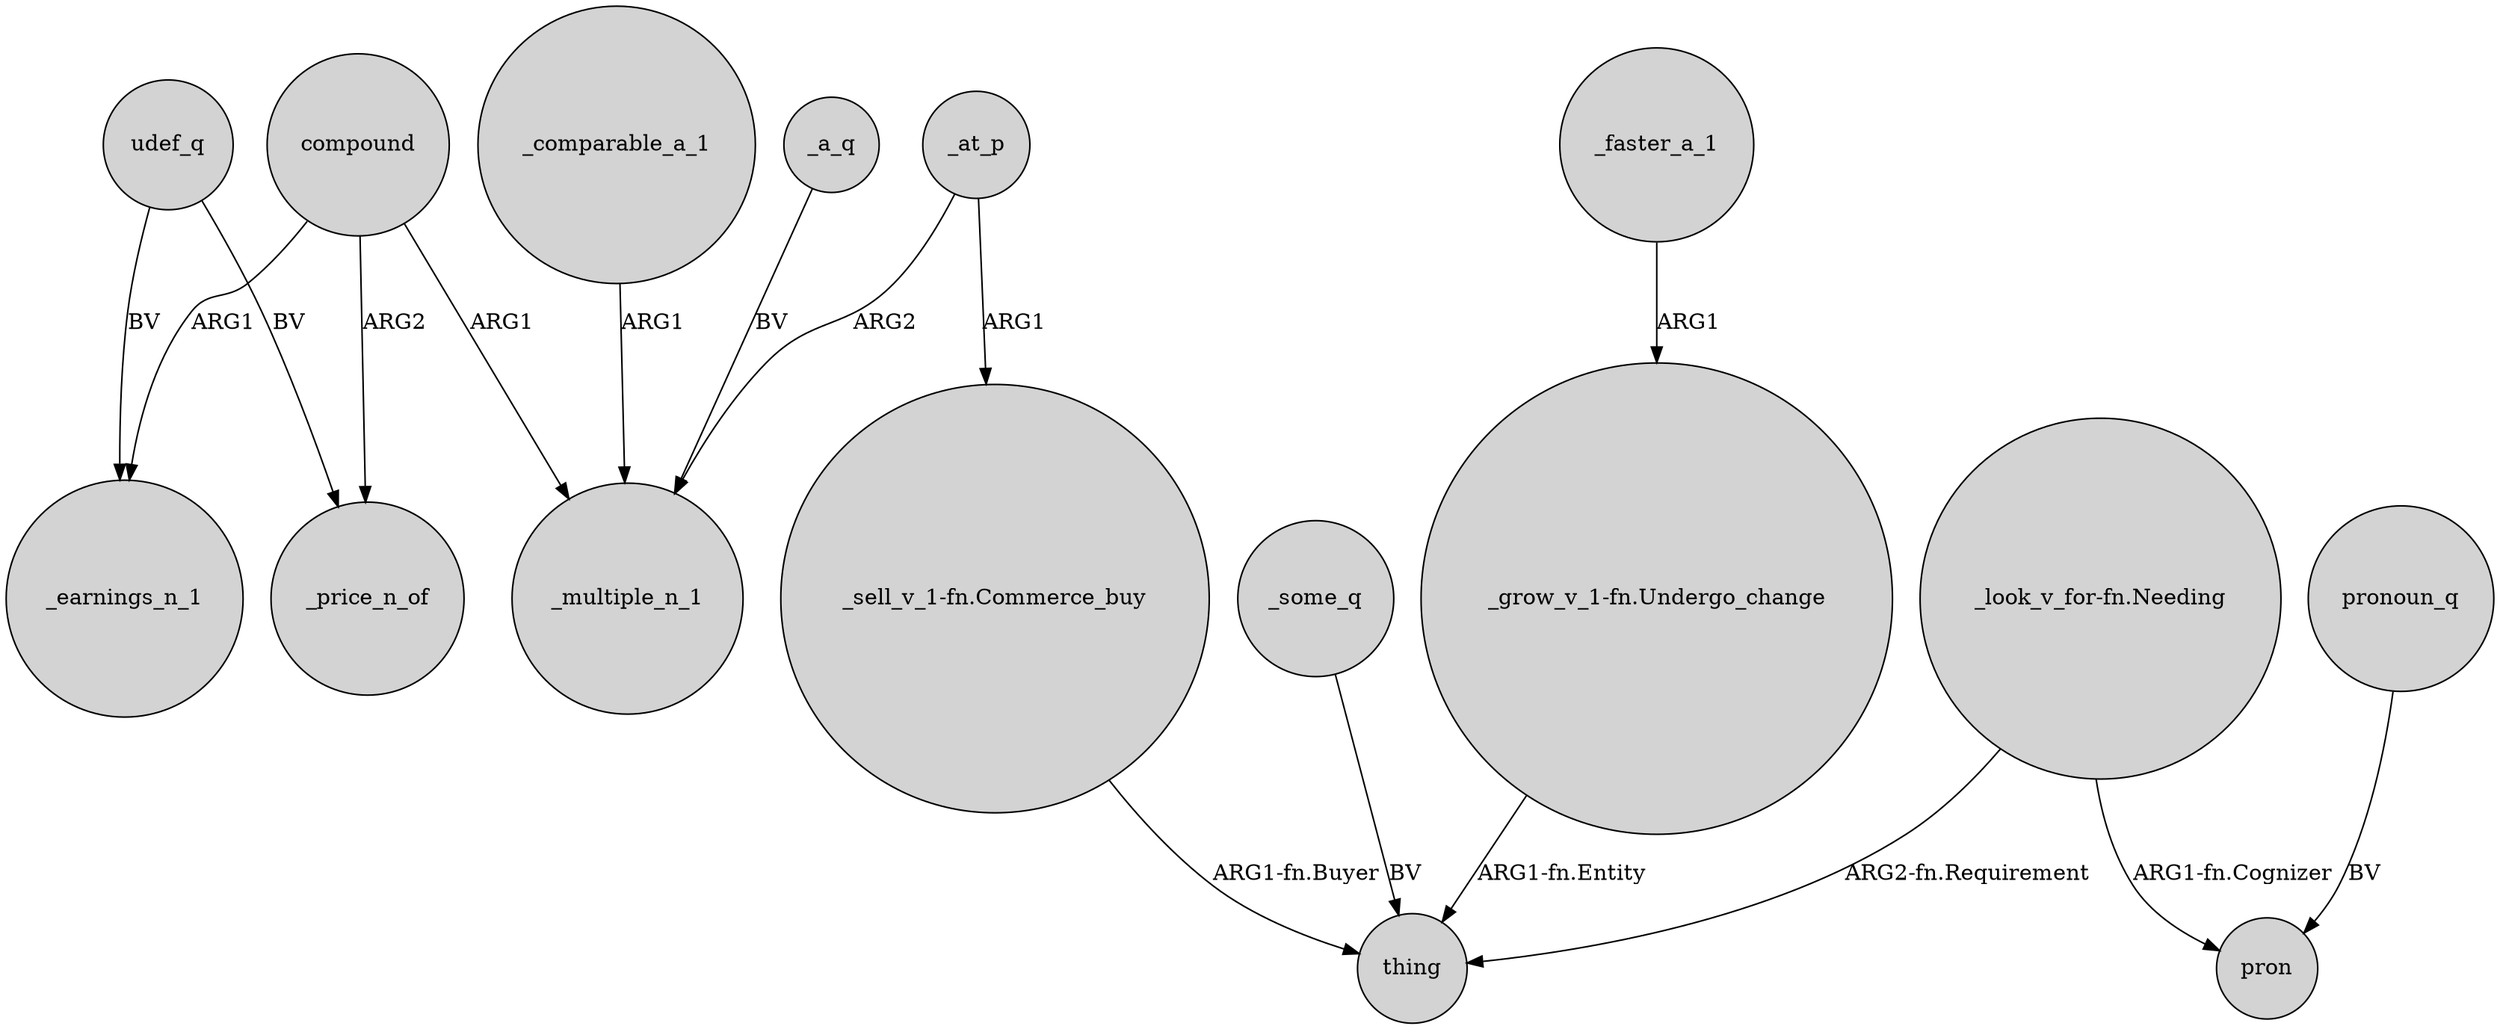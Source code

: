 digraph {
	node [shape=circle style=filled]
	compound -> _price_n_of [label=ARG2]
	_comparable_a_1 -> _multiple_n_1 [label=ARG1]
	udef_q -> _earnings_n_1 [label=BV]
	compound -> _multiple_n_1 [label=ARG1]
	"_sell_v_1-fn.Commerce_buy" -> thing [label="ARG1-fn.Buyer"]
	_at_p -> "_sell_v_1-fn.Commerce_buy" [label=ARG1]
	compound -> _earnings_n_1 [label=ARG1]
	_at_p -> _multiple_n_1 [label=ARG2]
	_some_q -> thing [label=BV]
	_faster_a_1 -> "_grow_v_1-fn.Undergo_change" [label=ARG1]
	udef_q -> _price_n_of [label=BV]
	pronoun_q -> pron [label=BV]
	"_grow_v_1-fn.Undergo_change" -> thing [label="ARG1-fn.Entity"]
	"_look_v_for-fn.Needing" -> pron [label="ARG1-fn.Cognizer"]
	_a_q -> _multiple_n_1 [label=BV]
	"_look_v_for-fn.Needing" -> thing [label="ARG2-fn.Requirement"]
}

